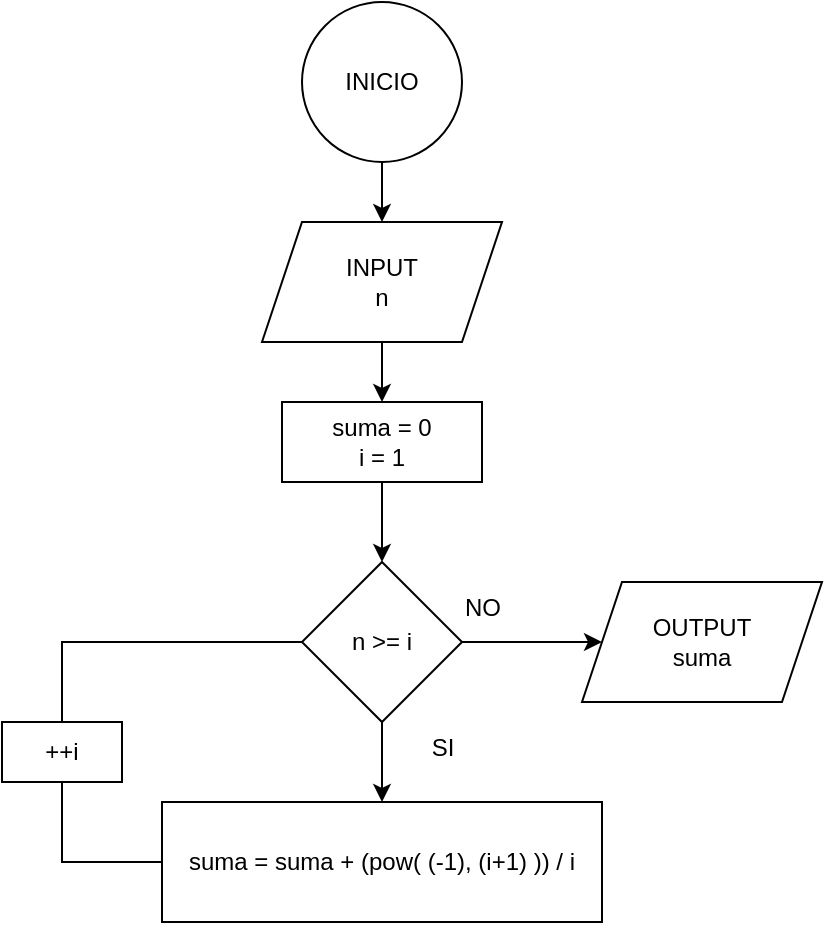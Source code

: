 <mxfile version="24.3.1" type="google">
  <diagram name="Página-1" id="sfVplZX_0VeSclxKmI9Q">
    <mxGraphModel grid="1" page="1" gridSize="10" guides="1" tooltips="1" connect="1" arrows="1" fold="1" pageScale="1" pageWidth="827" pageHeight="1169" math="0" shadow="0">
      <root>
        <mxCell id="0" />
        <mxCell id="1" parent="0" />
        <mxCell id="9UXgUb4wSPFVlOh5gidw-3" value="" style="edgeStyle=orthogonalEdgeStyle;rounded=0;orthogonalLoop=1;jettySize=auto;html=1;" edge="1" parent="1" source="9UXgUb4wSPFVlOh5gidw-1" target="9UXgUb4wSPFVlOh5gidw-2">
          <mxGeometry relative="1" as="geometry" />
        </mxCell>
        <mxCell id="9UXgUb4wSPFVlOh5gidw-1" value="INICIO" style="ellipse;whiteSpace=wrap;html=1;" vertex="1" parent="1">
          <mxGeometry x="400" y="40" width="80" height="80" as="geometry" />
        </mxCell>
        <mxCell id="9UXgUb4wSPFVlOh5gidw-5" value="" style="edgeStyle=orthogonalEdgeStyle;rounded=0;orthogonalLoop=1;jettySize=auto;html=1;" edge="1" parent="1" source="9UXgUb4wSPFVlOh5gidw-2" target="9UXgUb4wSPFVlOh5gidw-4">
          <mxGeometry relative="1" as="geometry" />
        </mxCell>
        <mxCell id="9UXgUb4wSPFVlOh5gidw-2" value="INPUT&lt;div&gt;n&lt;/div&gt;" style="shape=parallelogram;perimeter=parallelogramPerimeter;whiteSpace=wrap;html=1;fixedSize=1;" vertex="1" parent="1">
          <mxGeometry x="380" y="150" width="120" height="60" as="geometry" />
        </mxCell>
        <mxCell id="9UXgUb4wSPFVlOh5gidw-7" value="" style="edgeStyle=orthogonalEdgeStyle;rounded=0;orthogonalLoop=1;jettySize=auto;html=1;" edge="1" parent="1" source="9UXgUb4wSPFVlOh5gidw-4" target="9UXgUb4wSPFVlOh5gidw-6">
          <mxGeometry relative="1" as="geometry" />
        </mxCell>
        <mxCell id="9UXgUb4wSPFVlOh5gidw-4" value="suma = 0&lt;div&gt;i = 1&lt;/div&gt;" style="whiteSpace=wrap;html=1;" vertex="1" parent="1">
          <mxGeometry x="390" y="240" width="100" height="40" as="geometry" />
        </mxCell>
        <mxCell id="9UXgUb4wSPFVlOh5gidw-9" value="" style="edgeStyle=orthogonalEdgeStyle;rounded=0;orthogonalLoop=1;jettySize=auto;html=1;" edge="1" parent="1" source="9UXgUb4wSPFVlOh5gidw-6" target="9UXgUb4wSPFVlOh5gidw-8">
          <mxGeometry relative="1" as="geometry" />
        </mxCell>
        <mxCell id="9UXgUb4wSPFVlOh5gidw-12" value="" style="edgeStyle=orthogonalEdgeStyle;rounded=0;orthogonalLoop=1;jettySize=auto;html=1;" edge="1" parent="1" source="9UXgUb4wSPFVlOh5gidw-6" target="9UXgUb4wSPFVlOh5gidw-11">
          <mxGeometry relative="1" as="geometry" />
        </mxCell>
        <mxCell id="9UXgUb4wSPFVlOh5gidw-6" value="n &amp;gt;= i" style="rhombus;whiteSpace=wrap;html=1;" vertex="1" parent="1">
          <mxGeometry x="400" y="320" width="80" height="80" as="geometry" />
        </mxCell>
        <mxCell id="9UXgUb4wSPFVlOh5gidw-8" value="OUTPUT&lt;div&gt;suma&lt;/div&gt;" style="shape=parallelogram;perimeter=parallelogramPerimeter;whiteSpace=wrap;html=1;fixedSize=1;" vertex="1" parent="1">
          <mxGeometry x="540" y="330" width="120" height="60" as="geometry" />
        </mxCell>
        <mxCell id="9UXgUb4wSPFVlOh5gidw-10" value="NO" style="text;html=1;align=center;verticalAlign=middle;resizable=0;points=[];autosize=1;strokeColor=none;fillColor=none;" vertex="1" parent="1">
          <mxGeometry x="470" y="328" width="40" height="30" as="geometry" />
        </mxCell>
        <mxCell id="9UXgUb4wSPFVlOh5gidw-11" value="suma = suma + (pow( (-1), (i+1) )) / i" style="whiteSpace=wrap;html=1;" vertex="1" parent="1">
          <mxGeometry x="330" y="440" width="220" height="60" as="geometry" />
        </mxCell>
        <mxCell id="9UXgUb4wSPFVlOh5gidw-13" value="" style="endArrow=none;html=1;rounded=0;exitX=0;exitY=0.5;exitDx=0;exitDy=0;" edge="1" parent="1" source="9UXgUb4wSPFVlOh5gidw-6">
          <mxGeometry width="50" height="50" relative="1" as="geometry">
            <mxPoint x="280" y="520" as="sourcePoint" />
            <mxPoint x="330" y="470" as="targetPoint" />
            <Array as="points">
              <mxPoint x="280" y="360" />
              <mxPoint x="280" y="470" />
            </Array>
          </mxGeometry>
        </mxCell>
        <mxCell id="9UXgUb4wSPFVlOh5gidw-14" value="++i" style="whiteSpace=wrap;html=1;" vertex="1" parent="1">
          <mxGeometry x="250" y="400" width="60" height="30" as="geometry" />
        </mxCell>
        <mxCell id="9UXgUb4wSPFVlOh5gidw-15" value="SI" style="text;html=1;align=center;verticalAlign=middle;resizable=0;points=[];autosize=1;strokeColor=none;fillColor=none;" vertex="1" parent="1">
          <mxGeometry x="455" y="398" width="30" height="30" as="geometry" />
        </mxCell>
      </root>
    </mxGraphModel>
  </diagram>
</mxfile>
